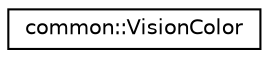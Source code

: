 digraph "Graphical Class Hierarchy"
{
  edge [fontname="Helvetica",fontsize="10",labelfontname="Helvetica",labelfontsize="10"];
  node [fontname="Helvetica",fontsize="10",shape=record];
  rankdir="LR";
  Node1 [label="common::VisionColor",height=0.2,width=0.4,color="black", fillcolor="white", style="filled",URL="$structcommon_1_1VisionColor.html"];
}
